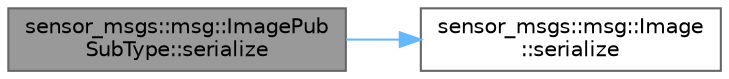 digraph "sensor_msgs::msg::ImagePubSubType::serialize"
{
 // INTERACTIVE_SVG=YES
 // LATEX_PDF_SIZE
  bgcolor="transparent";
  edge [fontname=Helvetica,fontsize=10,labelfontname=Helvetica,labelfontsize=10];
  node [fontname=Helvetica,fontsize=10,shape=box,height=0.2,width=0.4];
  rankdir="LR";
  Node1 [id="Node000001",label="sensor_msgs::msg::ImagePub\lSubType::serialize",height=0.2,width=0.4,color="gray40", fillcolor="grey60", style="filled", fontcolor="black",tooltip=" "];
  Node1 -> Node2 [id="edge1_Node000001_Node000002",color="steelblue1",style="solid",tooltip=" "];
  Node2 [id="Node000002",label="sensor_msgs::msg::Image\l::serialize",height=0.2,width=0.4,color="grey40", fillcolor="white", style="filled",URL="$d7/de9/classsensor__msgs_1_1msg_1_1Image.html#a25524e1cf0db079a80f4fc7f1b6c2c77",tooltip="This function serializes an object using CDR serialization."];
}
